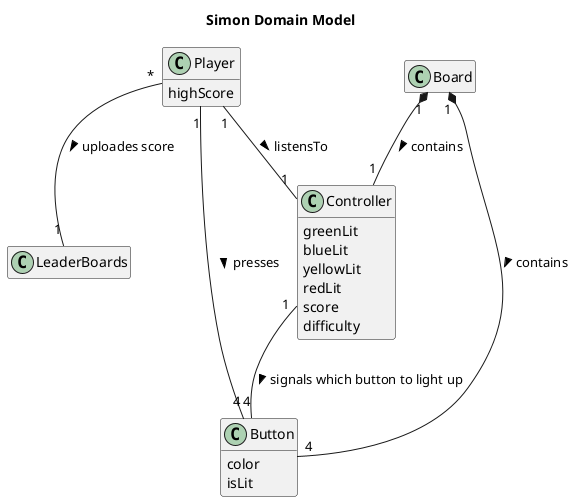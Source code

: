 @startuml

title Simon Domain Model
class Player {
highScore
}
class LeaderBoards {
}

class Button {
color
isLit
}
class Controller {
    greenLit
    blueLit
    yellowLit
    redLit
    score
    difficulty
}
class Board {
}

Board "1" *-- "4" Button : contains >
Board "1" *-- "1" Controller : contains >
Player "1" -- "1" Controller: listensTo >
Player "1" -- "4" Button: presses >
Player "*" -- "1" LeaderBoards: uploades score >
Controller "1" -- "4" Button: signals which button to light up >

hide empty members
hide methods
@enduml